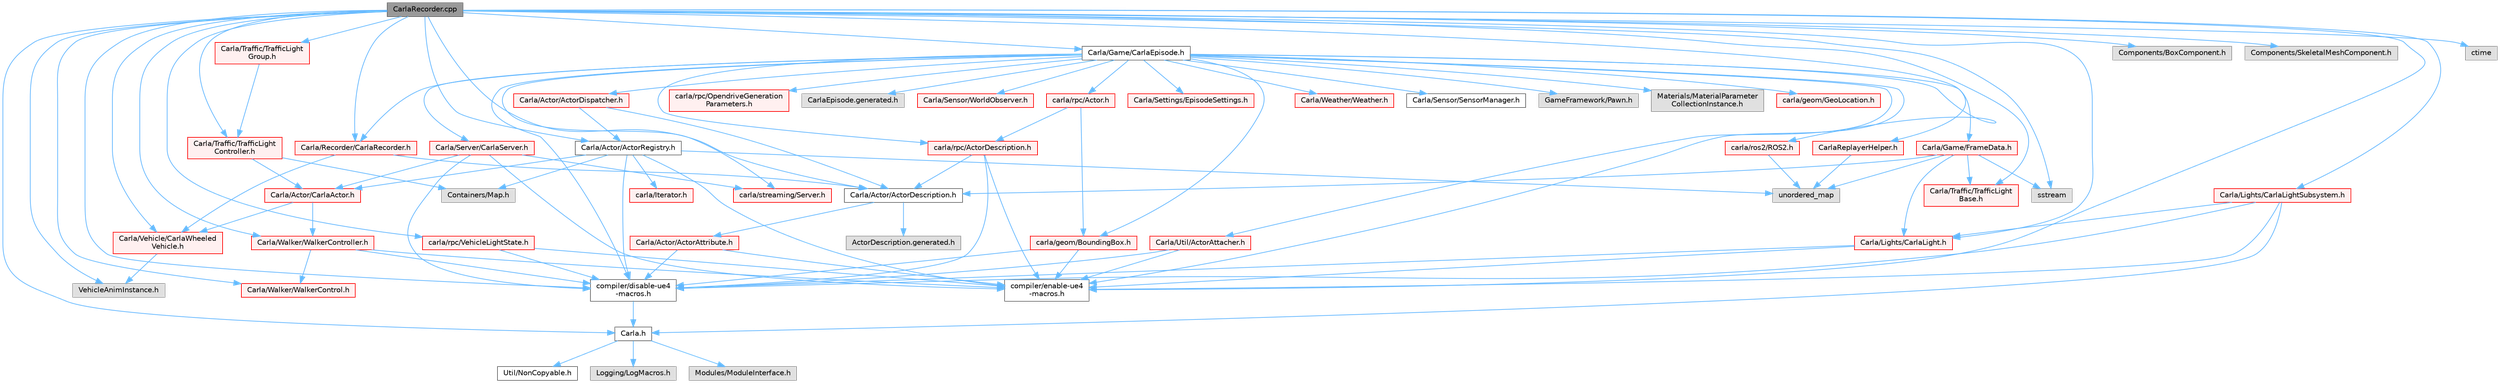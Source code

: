 digraph "CarlaRecorder.cpp"
{
 // INTERACTIVE_SVG=YES
 // LATEX_PDF_SIZE
  bgcolor="transparent";
  edge [fontname=Helvetica,fontsize=10,labelfontname=Helvetica,labelfontsize=10];
  node [fontname=Helvetica,fontsize=10,shape=box,height=0.2,width=0.4];
  Node1 [id="Node000001",label="CarlaRecorder.cpp",height=0.2,width=0.4,color="gray40", fillcolor="grey60", style="filled", fontcolor="black",tooltip=" "];
  Node1 -> Node2 [id="edge1_Node000001_Node000002",color="steelblue1",style="solid",tooltip=" "];
  Node2 [id="Node000002",label="Carla.h",height=0.2,width=0.4,color="grey40", fillcolor="white", style="filled",URL="$d7/d7d/Carla_8h.html",tooltip=" "];
  Node2 -> Node3 [id="edge2_Node000002_Node000003",color="steelblue1",style="solid",tooltip=" "];
  Node3 [id="Node000003",label="Util/NonCopyable.h",height=0.2,width=0.4,color="grey40", fillcolor="white", style="filled",URL="$d4/d57/Unreal_2CarlaUE4_2Plugins_2Carla_2Source_2Carla_2Util_2NonCopyable_8h.html",tooltip=" "];
  Node2 -> Node4 [id="edge3_Node000002_Node000004",color="steelblue1",style="solid",tooltip=" "];
  Node4 [id="Node000004",label="Logging/LogMacros.h",height=0.2,width=0.4,color="grey60", fillcolor="#E0E0E0", style="filled",tooltip=" "];
  Node2 -> Node5 [id="edge4_Node000002_Node000005",color="steelblue1",style="solid",tooltip=" "];
  Node5 [id="Node000005",label="Modules/ModuleInterface.h",height=0.2,width=0.4,color="grey60", fillcolor="#E0E0E0", style="filled",tooltip=" "];
  Node1 -> Node6 [id="edge5_Node000001_Node000006",color="steelblue1",style="solid",tooltip=" "];
  Node6 [id="Node000006",label="Carla/Actor/ActorDescription.h",height=0.2,width=0.4,color="grey40", fillcolor="white", style="filled",URL="$d4/de6/Unreal_2CarlaUE4_2Plugins_2Carla_2Source_2Carla_2Actor_2ActorDescription_8h.html",tooltip=" "];
  Node6 -> Node7 [id="edge6_Node000006_Node000007",color="steelblue1",style="solid",tooltip=" "];
  Node7 [id="Node000007",label="Carla/Actor/ActorAttribute.h",height=0.2,width=0.4,color="red", fillcolor="#FFF0F0", style="filled",URL="$d6/d1a/Unreal_2CarlaUE4_2Plugins_2Carla_2Source_2Carla_2Actor_2ActorAttribute_8h.html",tooltip=" "];
  Node7 -> Node8 [id="edge7_Node000007_Node000008",color="steelblue1",style="solid",tooltip=" "];
  Node8 [id="Node000008",label="compiler/disable-ue4\l-macros.h",height=0.2,width=0.4,color="grey40", fillcolor="white", style="filled",URL="$d2/d02/disable-ue4-macros_8h.html",tooltip=" "];
  Node8 -> Node2 [id="edge8_Node000008_Node000002",color="steelblue1",style="solid",tooltip=" "];
  Node7 -> Node11 [id="edge9_Node000007_Node000011",color="steelblue1",style="solid",tooltip=" "];
  Node11 [id="Node000011",label="compiler/enable-ue4\l-macros.h",height=0.2,width=0.4,color="grey40", fillcolor="white", style="filled",URL="$d9/da2/enable-ue4-macros_8h.html",tooltip=" "];
  Node6 -> Node13 [id="edge10_Node000006_Node000013",color="steelblue1",style="solid",tooltip=" "];
  Node13 [id="Node000013",label="ActorDescription.generated.h",height=0.2,width=0.4,color="grey60", fillcolor="#E0E0E0", style="filled",tooltip=" "];
  Node1 -> Node14 [id="edge11_Node000001_Node000014",color="steelblue1",style="solid",tooltip=" "];
  Node14 [id="Node000014",label="Carla/Actor/ActorRegistry.h",height=0.2,width=0.4,color="grey40", fillcolor="white", style="filled",URL="$da/de4/ActorRegistry_8h.html",tooltip=" "];
  Node14 -> Node15 [id="edge12_Node000014_Node000015",color="steelblue1",style="solid",tooltip=" "];
  Node15 [id="Node000015",label="Carla/Actor/CarlaActor.h",height=0.2,width=0.4,color="red", fillcolor="#FFF0F0", style="filled",URL="$de/d36/CarlaActor_8h.html",tooltip=" "];
  Node15 -> Node163 [id="edge13_Node000015_Node000163",color="steelblue1",style="solid",tooltip=" "];
  Node163 [id="Node000163",label="Carla/Vehicle/CarlaWheeled\lVehicle.h",height=0.2,width=0.4,color="red", fillcolor="#FFF0F0", style="filled",URL="$d3/d00/CarlaWheeledVehicle_8h.html",tooltip=" "];
  Node163 -> Node179 [id="edge14_Node000163_Node000179",color="steelblue1",style="solid",tooltip=" "];
  Node179 [id="Node000179",label="VehicleAnimInstance.h",height=0.2,width=0.4,color="grey60", fillcolor="#E0E0E0", style="filled",tooltip=" "];
  Node15 -> Node186 [id="edge15_Node000015_Node000186",color="steelblue1",style="solid",tooltip=" "];
  Node186 [id="Node000186",label="Carla/Walker/WalkerController.h",height=0.2,width=0.4,color="red", fillcolor="#FFF0F0", style="filled",URL="$da/d52/WalkerController_8h.html",tooltip=" "];
  Node186 -> Node108 [id="edge16_Node000186_Node000108",color="steelblue1",style="solid",tooltip=" "];
  Node108 [id="Node000108",label="Carla/Walker/WalkerControl.h",height=0.2,width=0.4,color="red", fillcolor="#FFF0F0", style="filled",URL="$da/d26/Unreal_2CarlaUE4_2Plugins_2Carla_2Source_2Carla_2Walker_2WalkerControl_8h.html",tooltip=" "];
  Node186 -> Node8 [id="edge17_Node000186_Node000008",color="steelblue1",style="solid",tooltip=" "];
  Node186 -> Node11 [id="edge18_Node000186_Node000011",color="steelblue1",style="solid",tooltip=" "];
  Node14 -> Node197 [id="edge19_Node000014_Node000197",color="steelblue1",style="solid",tooltip=" "];
  Node197 [id="Node000197",label="Containers/Map.h",height=0.2,width=0.4,color="grey60", fillcolor="#E0E0E0", style="filled",tooltip=" "];
  Node14 -> Node8 [id="edge20_Node000014_Node000008",color="steelblue1",style="solid",tooltip=" "];
  Node14 -> Node198 [id="edge21_Node000014_Node000198",color="steelblue1",style="solid",tooltip=" "];
  Node198 [id="Node000198",label="carla/Iterator.h",height=0.2,width=0.4,color="red", fillcolor="#FFF0F0", style="filled",URL="$d7/ddd/Iterator_8h.html",tooltip=" "];
  Node14 -> Node11 [id="edge22_Node000014_Node000011",color="steelblue1",style="solid",tooltip=" "];
  Node14 -> Node96 [id="edge23_Node000014_Node000096",color="steelblue1",style="solid",tooltip=" "];
  Node96 [id="Node000096",label="unordered_map",height=0.2,width=0.4,color="grey60", fillcolor="#E0E0E0", style="filled",tooltip=" "];
  Node1 -> Node200 [id="edge24_Node000001_Node000200",color="steelblue1",style="solid",tooltip=" "];
  Node200 [id="Node000200",label="Carla/Game/CarlaEpisode.h",height=0.2,width=0.4,color="grey40", fillcolor="white", style="filled",URL="$de/db8/CarlaEpisode_8h.html",tooltip=" "];
  Node200 -> Node201 [id="edge25_Node000200_Node000201",color="steelblue1",style="solid",tooltip=" "];
  Node201 [id="Node000201",label="Carla/Actor/ActorDispatcher.h",height=0.2,width=0.4,color="red", fillcolor="#FFF0F0", style="filled",URL="$dc/ddc/ActorDispatcher_8h.html",tooltip=" "];
  Node201 -> Node6 [id="edge26_Node000201_Node000006",color="steelblue1",style="solid",tooltip=" "];
  Node201 -> Node14 [id="edge27_Node000201_Node000014",color="steelblue1",style="solid",tooltip=" "];
  Node200 -> Node208 [id="edge28_Node000200_Node000208",color="steelblue1",style="solid",tooltip=" "];
  Node208 [id="Node000208",label="Carla/Recorder/CarlaRecorder.h",height=0.2,width=0.4,color="red", fillcolor="#FFF0F0", style="filled",URL="$d9/d6a/CarlaRecorder_8h.html",tooltip=" "];
  Node208 -> Node6 [id="edge29_Node000208_Node000006",color="steelblue1",style="solid",tooltip=" "];
  Node208 -> Node163 [id="edge30_Node000208_Node000163",color="steelblue1",style="solid",tooltip=" "];
  Node200 -> Node239 [id="edge31_Node000200_Node000239",color="steelblue1",style="solid",tooltip=" "];
  Node239 [id="Node000239",label="Carla/Sensor/WorldObserver.h",height=0.2,width=0.4,color="red", fillcolor="#FFF0F0", style="filled",URL="$d8/deb/WorldObserver_8h.html",tooltip=" "];
  Node200 -> Node240 [id="edge32_Node000200_Node000240",color="steelblue1",style="solid",tooltip=" "];
  Node240 [id="Node000240",label="Carla/Server/CarlaServer.h",height=0.2,width=0.4,color="red", fillcolor="#FFF0F0", style="filled",URL="$d0/d35/CarlaServer_8h.html",tooltip=" "];
  Node240 -> Node15 [id="edge33_Node000240_Node000015",color="steelblue1",style="solid",tooltip=" "];
  Node240 -> Node8 [id="edge34_Node000240_Node000008",color="steelblue1",style="solid",tooltip=" "];
  Node240 -> Node252 [id="edge35_Node000240_Node000252",color="steelblue1",style="solid",tooltip=" "];
  Node252 [id="Node000252",label="carla/streaming/Server.h",height=0.2,width=0.4,color="red", fillcolor="#FFF0F0", style="filled",URL="$d8/df6/streaming_2Server_8h.html",tooltip=" "];
  Node240 -> Node11 [id="edge36_Node000240_Node000011",color="steelblue1",style="solid",tooltip=" "];
  Node200 -> Node256 [id="edge37_Node000200_Node000256",color="steelblue1",style="solid",tooltip=" "];
  Node256 [id="Node000256",label="Carla/Settings/EpisodeSettings.h",height=0.2,width=0.4,color="red", fillcolor="#FFF0F0", style="filled",URL="$d8/d64/Unreal_2CarlaUE4_2Plugins_2Carla_2Source_2Carla_2Settings_2EpisodeSettings_8h.html",tooltip=" "];
  Node200 -> Node258 [id="edge38_Node000200_Node000258",color="steelblue1",style="solid",tooltip=" "];
  Node258 [id="Node000258",label="Carla/Util/ActorAttacher.h",height=0.2,width=0.4,color="red", fillcolor="#FFF0F0", style="filled",URL="$d6/d68/ActorAttacher_8h.html",tooltip=" "];
  Node258 -> Node8 [id="edge39_Node000258_Node000008",color="steelblue1",style="solid",tooltip=" "];
  Node258 -> Node11 [id="edge40_Node000258_Node000011",color="steelblue1",style="solid",tooltip=" "];
  Node200 -> Node261 [id="edge41_Node000200_Node000261",color="steelblue1",style="solid",tooltip=" "];
  Node261 [id="Node000261",label="Carla/Weather/Weather.h",height=0.2,width=0.4,color="red", fillcolor="#FFF0F0", style="filled",URL="$d5/d65/Weather_8h.html",tooltip=" "];
  Node200 -> Node265 [id="edge42_Node000200_Node000265",color="steelblue1",style="solid",tooltip=" "];
  Node265 [id="Node000265",label="Carla/Game/FrameData.h",height=0.2,width=0.4,color="red", fillcolor="#FFF0F0", style="filled",URL="$d2/df1/FrameData_8h.html",tooltip=" "];
  Node265 -> Node6 [id="edge43_Node000265_Node000006",color="steelblue1",style="solid",tooltip=" "];
  Node265 -> Node267 [id="edge44_Node000265_Node000267",color="steelblue1",style="solid",tooltip=" "];
  Node267 [id="Node000267",label="Carla/Lights/CarlaLight.h",height=0.2,width=0.4,color="red", fillcolor="#FFF0F0", style="filled",URL="$dc/d8e/CarlaLight_8h.html",tooltip=" "];
  Node267 -> Node8 [id="edge45_Node000267_Node000008",color="steelblue1",style="solid",tooltip=" "];
  Node267 -> Node11 [id="edge46_Node000267_Node000011",color="steelblue1",style="solid",tooltip=" "];
  Node265 -> Node272 [id="edge47_Node000265_Node000272",color="steelblue1",style="solid",tooltip=" "];
  Node272 [id="Node000272",label="Carla/Traffic/TrafficLight\lBase.h",height=0.2,width=0.4,color="red", fillcolor="#FFF0F0", style="filled",URL="$d9/d29/TrafficLightBase_8h.html",tooltip=" "];
  Node265 -> Node211 [id="edge48_Node000265_Node000211",color="steelblue1",style="solid",tooltip=" "];
  Node211 [id="Node000211",label="sstream",height=0.2,width=0.4,color="grey60", fillcolor="#E0E0E0", style="filled",tooltip=" "];
  Node265 -> Node96 [id="edge49_Node000265_Node000096",color="steelblue1",style="solid",tooltip=" "];
  Node200 -> Node324 [id="edge50_Node000200_Node000324",color="steelblue1",style="solid",tooltip=" "];
  Node324 [id="Node000324",label="Carla/Sensor/SensorManager.h",height=0.2,width=0.4,color="grey40", fillcolor="white", style="filled",URL="$dc/dbf/SensorManager_8h.html",tooltip=" "];
  Node200 -> Node325 [id="edge51_Node000200_Node000325",color="steelblue1",style="solid",tooltip=" "];
  Node325 [id="Node000325",label="GameFramework/Pawn.h",height=0.2,width=0.4,color="grey60", fillcolor="#E0E0E0", style="filled",tooltip=" "];
  Node200 -> Node326 [id="edge52_Node000200_Node000326",color="steelblue1",style="solid",tooltip=" "];
  Node326 [id="Node000326",label="Materials/MaterialParameter\lCollectionInstance.h",height=0.2,width=0.4,color="grey60", fillcolor="#E0E0E0", style="filled",tooltip=" "];
  Node200 -> Node8 [id="edge53_Node000200_Node000008",color="steelblue1",style="solid",tooltip=" "];
  Node200 -> Node39 [id="edge54_Node000200_Node000039",color="steelblue1",style="solid",tooltip=" "];
  Node39 [id="Node000039",label="carla/geom/BoundingBox.h",height=0.2,width=0.4,color="red", fillcolor="#FFF0F0", style="filled",URL="$d2/dfe/LibCarla_2source_2carla_2geom_2BoundingBox_8h.html",tooltip=" "];
  Node39 -> Node11 [id="edge55_Node000039_Node000011",color="steelblue1",style="solid",tooltip=" "];
  Node39 -> Node8 [id="edge56_Node000039_Node000008",color="steelblue1",style="solid",tooltip=" "];
  Node200 -> Node111 [id="edge57_Node000200_Node000111",color="steelblue1",style="solid",tooltip=" "];
  Node111 [id="Node000111",label="carla/geom/GeoLocation.h",height=0.2,width=0.4,color="red", fillcolor="#FFF0F0", style="filled",URL="$d7/d86/GeoLocation_8h.html",tooltip=" "];
  Node200 -> Node89 [id="edge58_Node000200_Node000089",color="steelblue1",style="solid",tooltip=" "];
  Node89 [id="Node000089",label="carla/ros2/ROS2.h",height=0.2,width=0.4,color="red", fillcolor="#FFF0F0", style="filled",URL="$da/db8/ROS2_8h.html",tooltip=" "];
  Node89 -> Node96 [id="edge59_Node000089_Node000096",color="steelblue1",style="solid",tooltip=" "];
  Node200 -> Node38 [id="edge60_Node000200_Node000038",color="steelblue1",style="solid",tooltip=" "];
  Node38 [id="Node000038",label="carla/rpc/Actor.h",height=0.2,width=0.4,color="red", fillcolor="#FFF0F0", style="filled",URL="$d8/d73/rpc_2Actor_8h.html",tooltip=" "];
  Node38 -> Node39 [id="edge61_Node000038_Node000039",color="steelblue1",style="solid",tooltip=" "];
  Node38 -> Node53 [id="edge62_Node000038_Node000053",color="steelblue1",style="solid",tooltip=" "];
  Node53 [id="Node000053",label="carla/rpc/ActorDescription.h",height=0.2,width=0.4,color="red", fillcolor="#FFF0F0", style="filled",URL="$d9/db9/LibCarla_2source_2carla_2rpc_2ActorDescription_8h.html",tooltip=" "];
  Node53 -> Node11 [id="edge63_Node000053_Node000011",color="steelblue1",style="solid",tooltip=" "];
  Node53 -> Node6 [id="edge64_Node000053_Node000006",color="steelblue1",style="solid",tooltip=" "];
  Node53 -> Node8 [id="edge65_Node000053_Node000008",color="steelblue1",style="solid",tooltip=" "];
  Node200 -> Node53 [id="edge66_Node000200_Node000053",color="steelblue1",style="solid",tooltip=" "];
  Node200 -> Node315 [id="edge67_Node000200_Node000315",color="steelblue1",style="solid",tooltip=" "];
  Node315 [id="Node000315",label="carla/rpc/OpendriveGeneration\lParameters.h",height=0.2,width=0.4,color="red", fillcolor="#FFF0F0", style="filled",URL="$d9/d3b/OpendriveGenerationParameters_8h.html",tooltip=" "];
  Node200 -> Node252 [id="edge68_Node000200_Node000252",color="steelblue1",style="solid",tooltip=" "];
  Node200 -> Node11 [id="edge69_Node000200_Node000011",color="steelblue1",style="solid",tooltip=" "];
  Node200 -> Node327 [id="edge70_Node000200_Node000327",color="steelblue1",style="solid",tooltip=" "];
  Node327 [id="Node000327",label="CarlaEpisode.generated.h",height=0.2,width=0.4,color="grey60", fillcolor="#E0E0E0", style="filled",tooltip=" "];
  Node1 -> Node163 [id="edge71_Node000001_Node000163",color="steelblue1",style="solid",tooltip=" "];
  Node1 -> Node267 [id="edge72_Node000001_Node000267",color="steelblue1",style="solid",tooltip=" "];
  Node1 -> Node328 [id="edge73_Node000001_Node000328",color="steelblue1",style="solid",tooltip=" "];
  Node328 [id="Node000328",label="Carla/Lights/CarlaLightSubsystem.h",height=0.2,width=0.4,color="red", fillcolor="#FFF0F0", style="filled",URL="$d1/d0d/CarlaLightSubsystem_8h.html",tooltip=" "];
  Node328 -> Node8 [id="edge74_Node000328_Node000008",color="steelblue1",style="solid",tooltip=" "];
  Node328 -> Node11 [id="edge75_Node000328_Node000011",color="steelblue1",style="solid",tooltip=" "];
  Node328 -> Node2 [id="edge76_Node000328_Node000002",color="steelblue1",style="solid",tooltip=" "];
  Node328 -> Node267 [id="edge77_Node000328_Node000267",color="steelblue1",style="solid",tooltip=" "];
  Node1 -> Node331 [id="edge78_Node000001_Node000331",color="steelblue1",style="solid",tooltip=" "];
  Node331 [id="Node000331",label="Carla/Traffic/TrafficLight\lController.h",height=0.2,width=0.4,color="red", fillcolor="#FFF0F0", style="filled",URL="$dd/d67/TrafficLightController_8h.html",tooltip=" "];
  Node331 -> Node197 [id="edge79_Node000331_Node000197",color="steelblue1",style="solid",tooltip=" "];
  Node331 -> Node15 [id="edge80_Node000331_Node000015",color="steelblue1",style="solid",tooltip=" "];
  Node1 -> Node334 [id="edge81_Node000001_Node000334",color="steelblue1",style="solid",tooltip=" "];
  Node334 [id="Node000334",label="Carla/Traffic/TrafficLight\lGroup.h",height=0.2,width=0.4,color="red", fillcolor="#FFF0F0", style="filled",URL="$de/da0/TrafficLightGroup_8h.html",tooltip=" "];
  Node334 -> Node331 [id="edge82_Node000334_Node000331",color="steelblue1",style="solid",tooltip=" "];
  Node1 -> Node272 [id="edge83_Node000001_Node000272",color="steelblue1",style="solid",tooltip=" "];
  Node1 -> Node108 [id="edge84_Node000001_Node000108",color="steelblue1",style="solid",tooltip=" "];
  Node1 -> Node186 [id="edge85_Node000001_Node000186",color="steelblue1",style="solid",tooltip=" "];
  Node1 -> Node278 [id="edge86_Node000001_Node000278",color="steelblue1",style="solid",tooltip=" "];
  Node278 [id="Node000278",label="Components/BoxComponent.h",height=0.2,width=0.4,color="grey60", fillcolor="#E0E0E0", style="filled",tooltip=" "];
  Node1 -> Node336 [id="edge87_Node000001_Node000336",color="steelblue1",style="solid",tooltip=" "];
  Node336 [id="Node000336",label="Components/SkeletalMeshComponent.h",height=0.2,width=0.4,color="grey60", fillcolor="#E0E0E0", style="filled",tooltip=" "];
  Node1 -> Node179 [id="edge88_Node000001_Node000179",color="steelblue1",style="solid",tooltip=" "];
  Node1 -> Node8 [id="edge89_Node000001_Node000008",color="steelblue1",style="solid",tooltip=" "];
  Node1 -> Node337 [id="edge90_Node000001_Node000337",color="steelblue1",style="solid",tooltip=" "];
  Node337 [id="Node000337",label="carla/rpc/VehicleLightState.h",height=0.2,width=0.4,color="red", fillcolor="#FFF0F0", style="filled",URL="$d8/d64/LibCarla_2source_2carla_2rpc_2VehicleLightState_8h.html",tooltip=" "];
  Node337 -> Node11 [id="edge91_Node000337_Node000011",color="steelblue1",style="solid",tooltip=" "];
  Node337 -> Node8 [id="edge92_Node000337_Node000008",color="steelblue1",style="solid",tooltip=" "];
  Node1 -> Node11 [id="edge93_Node000001_Node000011",color="steelblue1",style="solid",tooltip=" "];
  Node1 -> Node208 [id="edge94_Node000001_Node000208",color="steelblue1",style="solid",tooltip=" "];
  Node1 -> Node237 [id="edge95_Node000001_Node000237",color="steelblue1",style="solid",tooltip=" "];
  Node237 [id="Node000237",label="CarlaReplayerHelper.h",height=0.2,width=0.4,color="red", fillcolor="#FFF0F0", style="filled",URL="$d1/d62/CarlaReplayerHelper_8h.html",tooltip=" "];
  Node237 -> Node96 [id="edge96_Node000237_Node000096",color="steelblue1",style="solid",tooltip=" "];
  Node1 -> Node229 [id="edge97_Node000001_Node000229",color="steelblue1",style="solid",tooltip=" "];
  Node229 [id="Node000229",label="ctime",height=0.2,width=0.4,color="grey60", fillcolor="#E0E0E0", style="filled",tooltip=" "];
  Node1 -> Node211 [id="edge98_Node000001_Node000211",color="steelblue1",style="solid",tooltip=" "];
}
